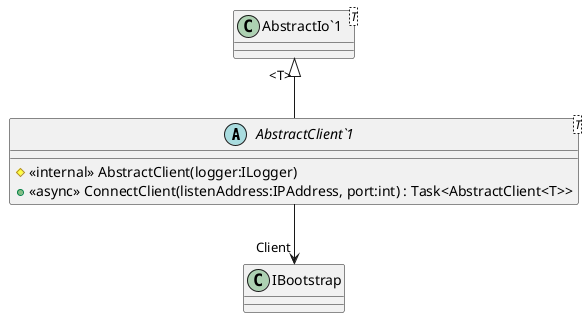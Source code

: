 @startuml
abstract class "AbstractClient`1"<T> {
    # <<internal>> AbstractClient(logger:ILogger)
    + <<async>> ConnectClient(listenAddress:IPAddress, port:int) : Task<AbstractClient<T>>
}
class "AbstractIo`1"<T> {
}
"AbstractIo`1" "<T>" <|-- "AbstractClient`1"
"AbstractClient`1" --> "Client" IBootstrap
@enduml
